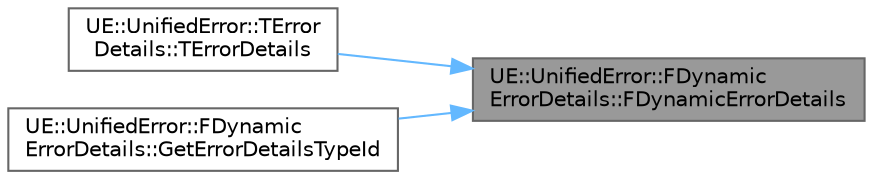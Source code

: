 digraph "UE::UnifiedError::FDynamicErrorDetails::FDynamicErrorDetails"
{
 // INTERACTIVE_SVG=YES
 // LATEX_PDF_SIZE
  bgcolor="transparent";
  edge [fontname=Helvetica,fontsize=10,labelfontname=Helvetica,labelfontsize=10];
  node [fontname=Helvetica,fontsize=10,shape=box,height=0.2,width=0.4];
  rankdir="RL";
  Node1 [id="Node000001",label="UE::UnifiedError::FDynamic\lErrorDetails::FDynamicErrorDetails",height=0.2,width=0.4,color="gray40", fillcolor="grey60", style="filled", fontcolor="black",tooltip=" "];
  Node1 -> Node2 [id="edge1_Node000001_Node000002",dir="back",color="steelblue1",style="solid",tooltip=" "];
  Node2 [id="Node000002",label="UE::UnifiedError::TError\lDetails::TErrorDetails",height=0.2,width=0.4,color="grey40", fillcolor="white", style="filled",URL="$d2/ded/classUE_1_1UnifiedError_1_1TErrorDetails.html#a2e293dcf067eab85d38815dca127fcd8",tooltip=" "];
  Node1 -> Node3 [id="edge2_Node000001_Node000003",dir="back",color="steelblue1",style="solid",tooltip=" "];
  Node3 [id="Node000003",label="UE::UnifiedError::FDynamic\lErrorDetails::GetErrorDetailsTypeId",height=0.2,width=0.4,color="grey40", fillcolor="white", style="filled",URL="$df/d70/classUE_1_1UnifiedError_1_1FDynamicErrorDetails.html#ad524372966d2ce32c318edb3c97936c7",tooltip="GetErrorDetialsTypeId; Simple type information for error details, generated using hash of details nam..."];
}
